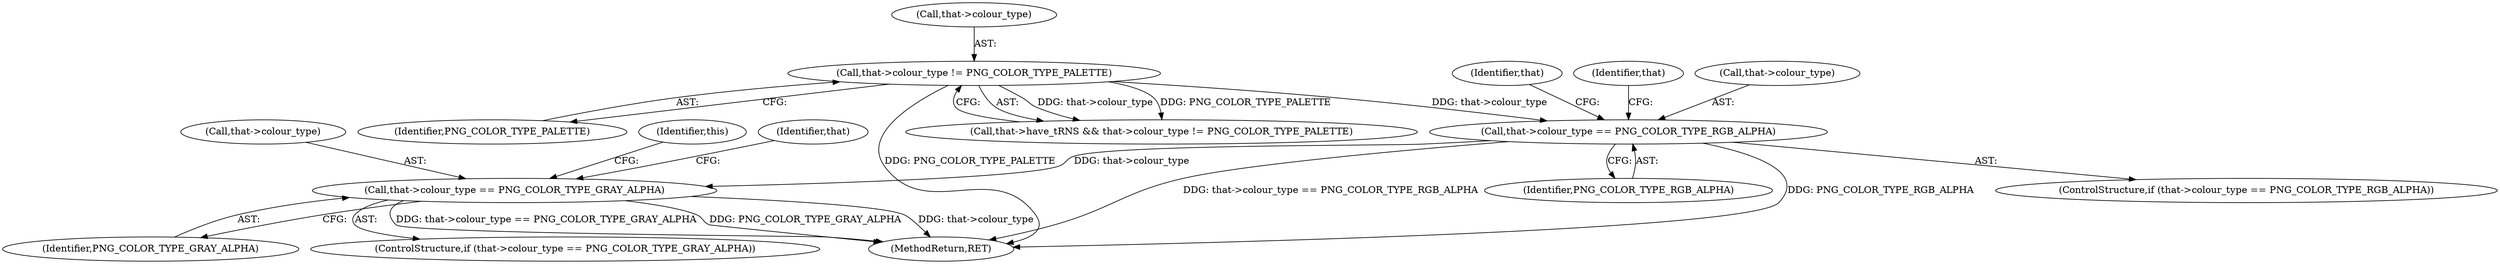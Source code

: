 digraph "0_Android_9d4853418ab2f754c2b63e091c29c5529b8b86ca_58@pointer" {
"1000336" [label="(Call,that->colour_type == PNG_COLOR_TYPE_RGB_ALPHA)"];
"1000118" [label="(Call,that->colour_type != PNG_COLOR_TYPE_PALETTE)"];
"1000348" [label="(Call,that->colour_type == PNG_COLOR_TYPE_GRAY_ALPHA)"];
"1000365" [label="(MethodReturn,RET)"];
"1000335" [label="(ControlStructure,if (that->colour_type == PNG_COLOR_TYPE_RGB_ALPHA))"];
"1000349" [label="(Call,that->colour_type)"];
"1000350" [label="(Identifier,that)"];
"1000118" [label="(Call,that->colour_type != PNG_COLOR_TYPE_PALETTE)"];
"1000343" [label="(Identifier,that)"];
"1000348" [label="(Call,that->colour_type == PNG_COLOR_TYPE_GRAY_ALPHA)"];
"1000352" [label="(Identifier,PNG_COLOR_TYPE_GRAY_ALPHA)"];
"1000336" [label="(Call,that->colour_type == PNG_COLOR_TYPE_RGB_ALPHA)"];
"1000119" [label="(Call,that->colour_type)"];
"1000360" [label="(Identifier,this)"];
"1000355" [label="(Identifier,that)"];
"1000340" [label="(Identifier,PNG_COLOR_TYPE_RGB_ALPHA)"];
"1000337" [label="(Call,that->colour_type)"];
"1000114" [label="(Call,that->have_tRNS && that->colour_type != PNG_COLOR_TYPE_PALETTE)"];
"1000347" [label="(ControlStructure,if (that->colour_type == PNG_COLOR_TYPE_GRAY_ALPHA))"];
"1000122" [label="(Identifier,PNG_COLOR_TYPE_PALETTE)"];
"1000336" -> "1000335"  [label="AST: "];
"1000336" -> "1000340"  [label="CFG: "];
"1000337" -> "1000336"  [label="AST: "];
"1000340" -> "1000336"  [label="AST: "];
"1000343" -> "1000336"  [label="CFG: "];
"1000350" -> "1000336"  [label="CFG: "];
"1000336" -> "1000365"  [label="DDG: that->colour_type == PNG_COLOR_TYPE_RGB_ALPHA"];
"1000336" -> "1000365"  [label="DDG: PNG_COLOR_TYPE_RGB_ALPHA"];
"1000118" -> "1000336"  [label="DDG: that->colour_type"];
"1000336" -> "1000348"  [label="DDG: that->colour_type"];
"1000118" -> "1000114"  [label="AST: "];
"1000118" -> "1000122"  [label="CFG: "];
"1000119" -> "1000118"  [label="AST: "];
"1000122" -> "1000118"  [label="AST: "];
"1000114" -> "1000118"  [label="CFG: "];
"1000118" -> "1000365"  [label="DDG: PNG_COLOR_TYPE_PALETTE"];
"1000118" -> "1000114"  [label="DDG: that->colour_type"];
"1000118" -> "1000114"  [label="DDG: PNG_COLOR_TYPE_PALETTE"];
"1000348" -> "1000347"  [label="AST: "];
"1000348" -> "1000352"  [label="CFG: "];
"1000349" -> "1000348"  [label="AST: "];
"1000352" -> "1000348"  [label="AST: "];
"1000355" -> "1000348"  [label="CFG: "];
"1000360" -> "1000348"  [label="CFG: "];
"1000348" -> "1000365"  [label="DDG: that->colour_type"];
"1000348" -> "1000365"  [label="DDG: that->colour_type == PNG_COLOR_TYPE_GRAY_ALPHA"];
"1000348" -> "1000365"  [label="DDG: PNG_COLOR_TYPE_GRAY_ALPHA"];
}
